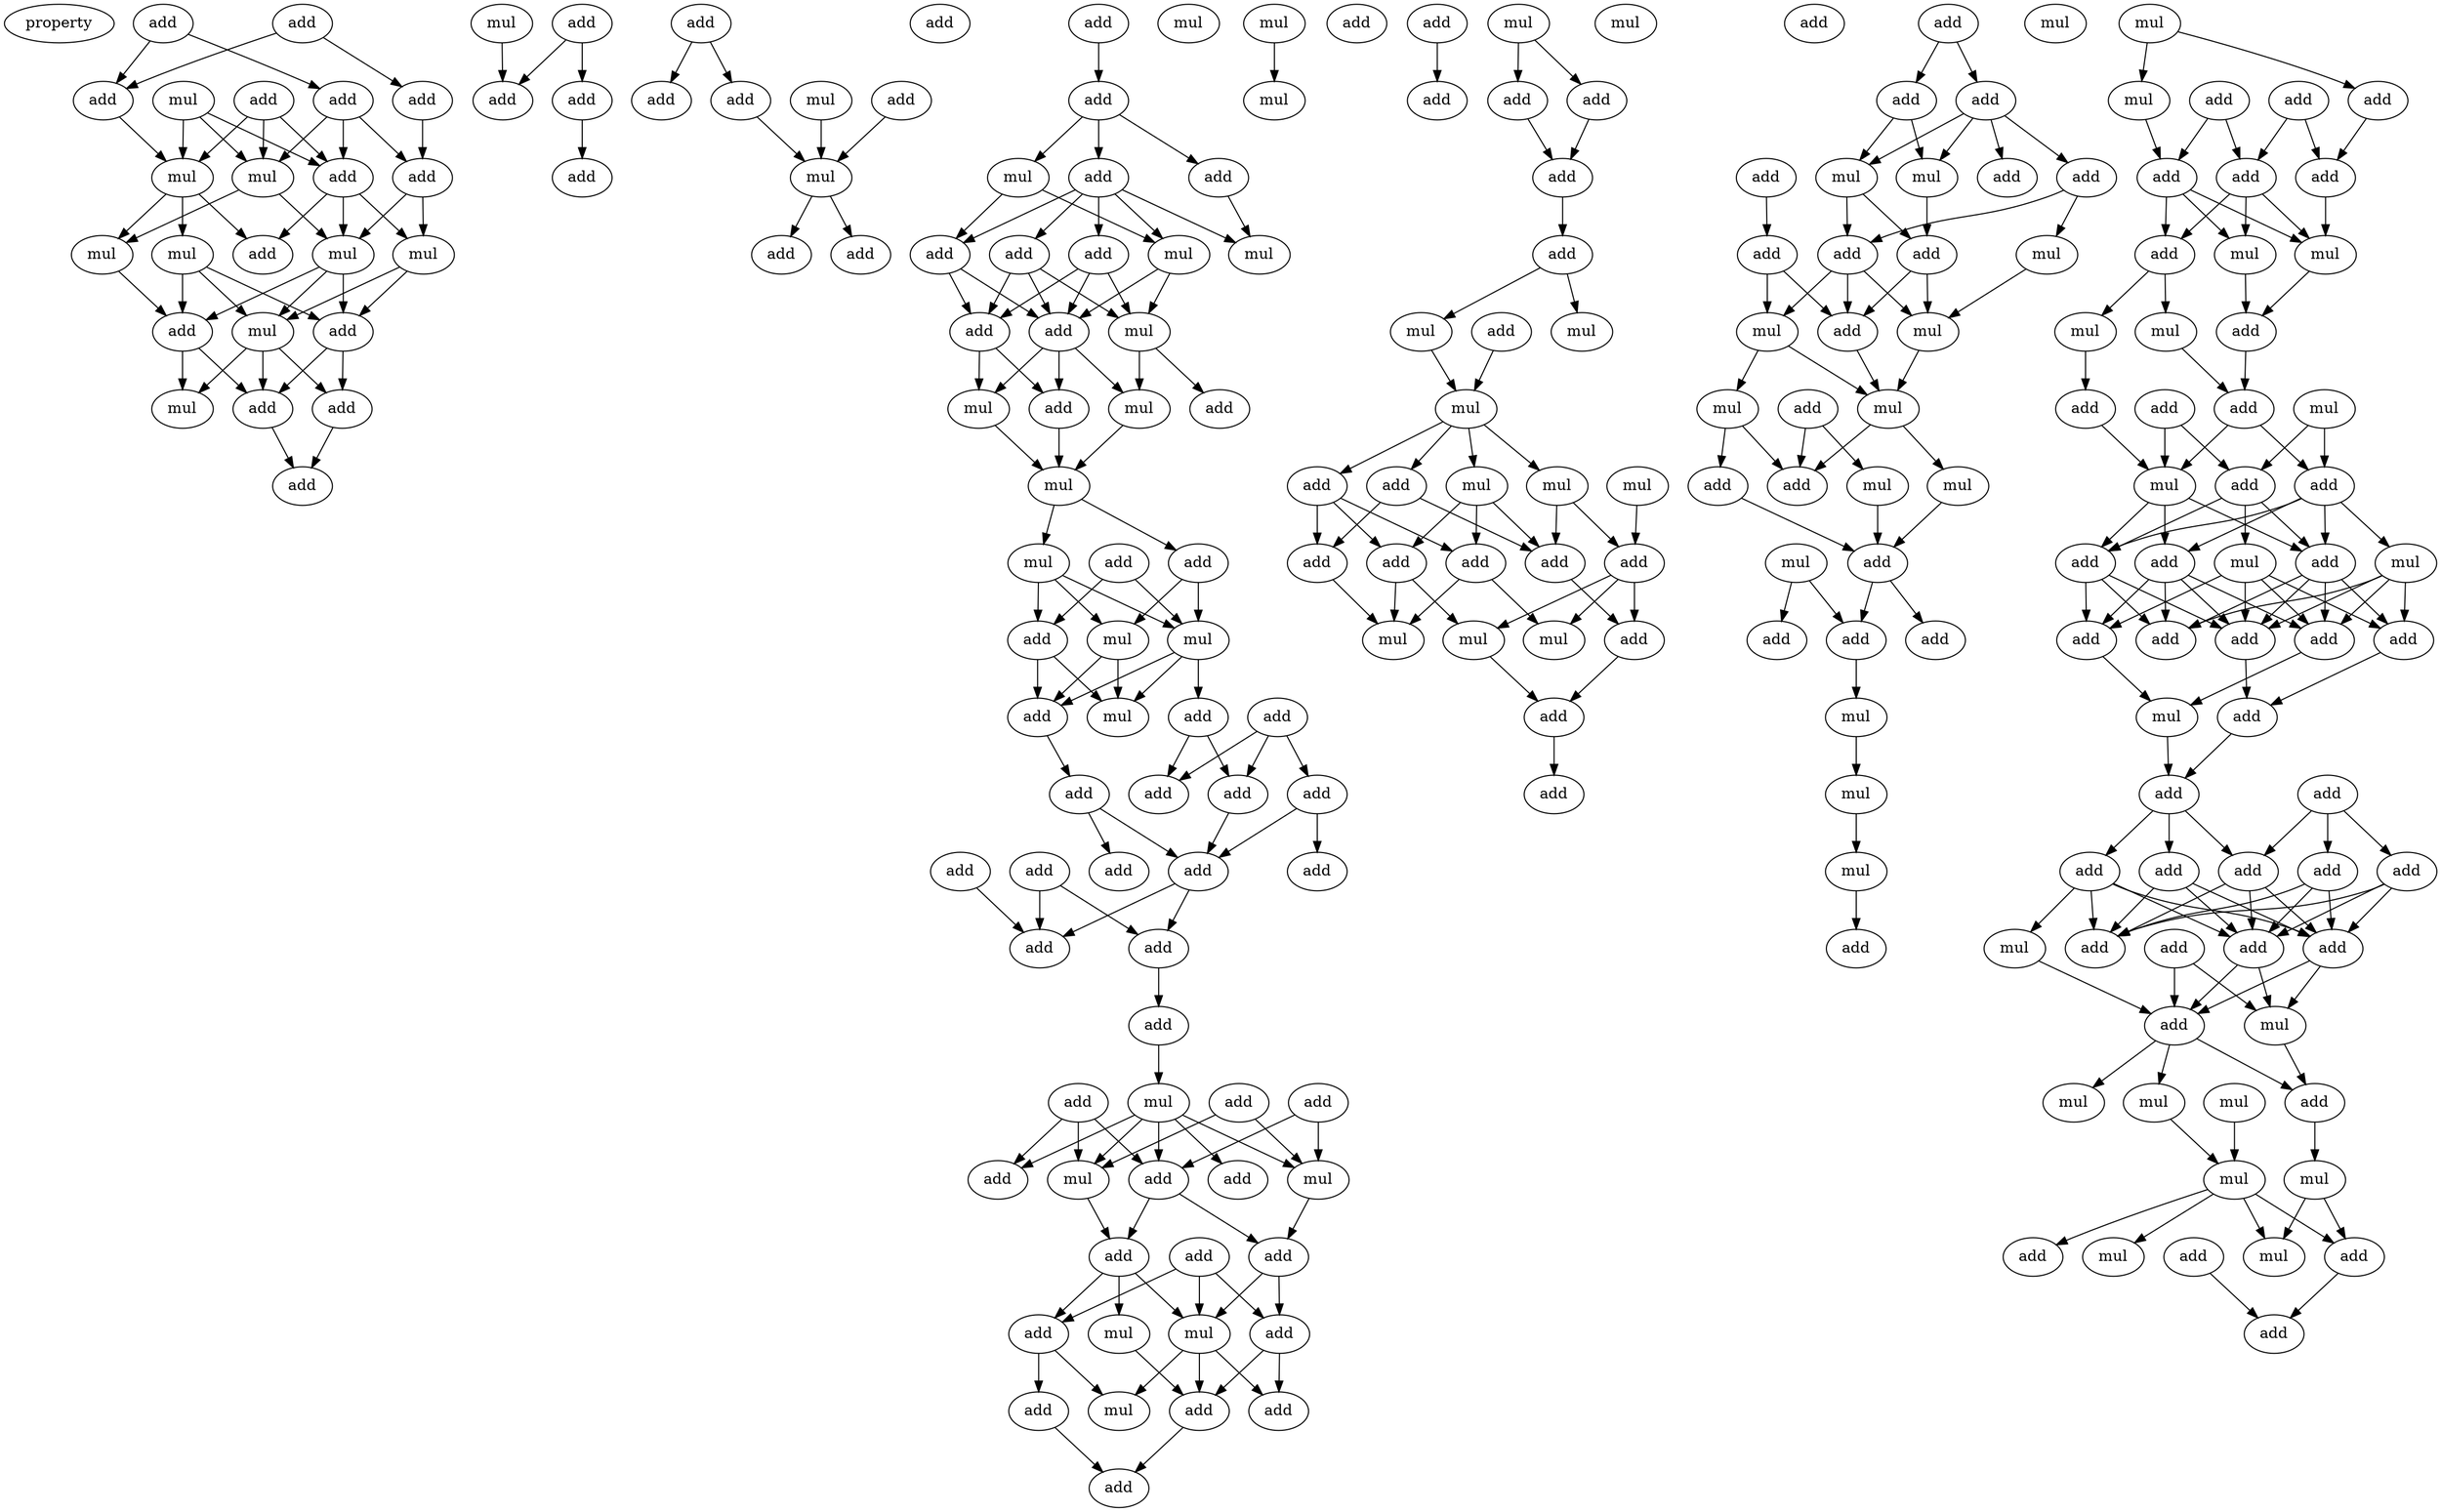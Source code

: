 digraph {
    node [fontcolor=black]
    property [mul=2,lf=1.3]
    0 [ label = add ];
    1 [ label = add ];
    2 [ label = add ];
    3 [ label = mul ];
    4 [ label = add ];
    5 [ label = add ];
    6 [ label = add ];
    7 [ label = mul ];
    8 [ label = add ];
    9 [ label = mul ];
    10 [ label = add ];
    11 [ label = mul ];
    12 [ label = mul ];
    13 [ label = add ];
    14 [ label = mul ];
    15 [ label = mul ];
    16 [ label = mul ];
    17 [ label = add ];
    18 [ label = add ];
    19 [ label = add ];
    20 [ label = mul ];
    21 [ label = add ];
    22 [ label = add ];
    23 [ label = add ];
    24 [ label = mul ];
    25 [ label = add ];
    26 [ label = add ];
    27 [ label = add ];
    28 [ label = mul ];
    29 [ label = add ];
    30 [ label = add ];
    31 [ label = add ];
    32 [ label = add ];
    33 [ label = mul ];
    34 [ label = add ];
    35 [ label = add ];
    36 [ label = add ];
    37 [ label = add ];
    38 [ label = add ];
    39 [ label = add ];
    40 [ label = add ];
    41 [ label = mul ];
    42 [ label = add ];
    43 [ label = mul ];
    44 [ label = mul ];
    45 [ label = add ];
    46 [ label = add ];
    47 [ label = add ];
    48 [ label = add ];
    49 [ label = mul ];
    50 [ label = add ];
    51 [ label = mul ];
    52 [ label = add ];
    53 [ label = mul ];
    54 [ label = mul ];
    55 [ label = add ];
    56 [ label = add ];
    57 [ label = mul ];
    58 [ label = mul ];
    59 [ label = add ];
    60 [ label = mul ];
    61 [ label = add ];
    62 [ label = add ];
    63 [ label = add ];
    64 [ label = mul ];
    65 [ label = add ];
    66 [ label = add ];
    67 [ label = add ];
    68 [ label = add ];
    69 [ label = add ];
    70 [ label = add ];
    71 [ label = add ];
    72 [ label = add ];
    73 [ label = add ];
    74 [ label = add ];
    75 [ label = add ];
    76 [ label = add ];
    77 [ label = add ];
    78 [ label = add ];
    79 [ label = add ];
    80 [ label = mul ];
    81 [ label = mul ];
    82 [ label = mul ];
    83 [ label = add ];
    84 [ label = add ];
    85 [ label = add ];
    86 [ label = add ];
    87 [ label = add ];
    88 [ label = add ];
    89 [ label = mul ];
    90 [ label = add ];
    91 [ label = mul ];
    92 [ label = add ];
    93 [ label = mul ];
    94 [ label = add ];
    95 [ label = mul ];
    96 [ label = add ];
    97 [ label = add ];
    98 [ label = add ];
    99 [ label = mul ];
    100 [ label = mul ];
    101 [ label = add ];
    102 [ label = add ];
    103 [ label = mul ];
    104 [ label = add ];
    105 [ label = add ];
    106 [ label = add ];
    107 [ label = add ];
    108 [ label = mul ];
    109 [ label = add ];
    110 [ label = add ];
    111 [ label = mul ];
    112 [ label = add ];
    113 [ label = mul ];
    114 [ label = mul ];
    115 [ label = add ];
    116 [ label = mul ];
    117 [ label = add ];
    118 [ label = mul ];
    119 [ label = mul ];
    120 [ label = add ];
    121 [ label = add ];
    122 [ label = add ];
    123 [ label = add ];
    124 [ label = add ];
    125 [ label = mul ];
    126 [ label = mul ];
    127 [ label = add ];
    128 [ label = mul ];
    129 [ label = add ];
    130 [ label = add ];
    131 [ label = add ];
    132 [ label = add ];
    133 [ label = add ];
    134 [ label = mul ];
    135 [ label = add ];
    136 [ label = add ];
    137 [ label = add ];
    138 [ label = mul ];
    139 [ label = add ];
    140 [ label = add ];
    141 [ label = add ];
    142 [ label = mul ];
    143 [ label = add ];
    144 [ label = mul ];
    145 [ label = mul ];
    146 [ label = add ];
    147 [ label = mul ];
    148 [ label = mul ];
    149 [ label = mul ];
    150 [ label = add ];
    151 [ label = add ];
    152 [ label = mul ];
    153 [ label = mul ];
    154 [ label = add ];
    155 [ label = mul ];
    156 [ label = add ];
    157 [ label = add ];
    158 [ label = add ];
    159 [ label = mul ];
    160 [ label = mul ];
    161 [ label = mul ];
    162 [ label = mul ];
    163 [ label = add ];
    164 [ label = add ];
    165 [ label = add ];
    166 [ label = mul ];
    167 [ label = add ];
    168 [ label = add ];
    169 [ label = add ];
    170 [ label = add ];
    171 [ label = add ];
    172 [ label = mul ];
    173 [ label = mul ];
    174 [ label = add ];
    175 [ label = mul ];
    176 [ label = mul ];
    177 [ label = add ];
    178 [ label = add ];
    179 [ label = add ];
    180 [ label = mul ];
    181 [ label = mul ];
    182 [ label = add ];
    183 [ label = add ];
    184 [ label = add ];
    185 [ label = add ];
    186 [ label = add ];
    187 [ label = mul ];
    188 [ label = mul ];
    189 [ label = add ];
    190 [ label = add ];
    191 [ label = add ];
    192 [ label = add ];
    193 [ label = add ];
    194 [ label = add ];
    195 [ label = mul ];
    196 [ label = add ];
    197 [ label = add ];
    198 [ label = add ];
    199 [ label = add ];
    200 [ label = add ];
    201 [ label = add ];
    202 [ label = add ];
    203 [ label = add ];
    204 [ label = mul ];
    205 [ label = add ];
    206 [ label = add ];
    207 [ label = add ];
    208 [ label = add ];
    209 [ label = mul ];
    210 [ label = mul ];
    211 [ label = mul ];
    212 [ label = mul ];
    213 [ label = add ];
    214 [ label = mul ];
    215 [ label = mul ];
    216 [ label = mul ];
    217 [ label = mul ];
    218 [ label = add ];
    219 [ label = add ];
    220 [ label = add ];
    221 [ label = add ];
    0 -> 2 [ name = 0 ];
    0 -> 6 [ name = 1 ];
    1 -> 5 [ name = 2 ];
    1 -> 6 [ name = 3 ];
    2 -> 8 [ name = 4 ];
    3 -> 7 [ name = 5 ];
    3 -> 9 [ name = 6 ];
    3 -> 10 [ name = 7 ];
    4 -> 7 [ name = 8 ];
    4 -> 9 [ name = 9 ];
    4 -> 10 [ name = 10 ];
    5 -> 8 [ name = 11 ];
    5 -> 9 [ name = 12 ];
    5 -> 10 [ name = 13 ];
    6 -> 7 [ name = 14 ];
    7 -> 12 [ name = 15 ];
    7 -> 13 [ name = 16 ];
    7 -> 14 [ name = 17 ];
    8 -> 11 [ name = 18 ];
    8 -> 15 [ name = 19 ];
    9 -> 14 [ name = 20 ];
    9 -> 15 [ name = 21 ];
    10 -> 11 [ name = 22 ];
    10 -> 13 [ name = 23 ];
    10 -> 15 [ name = 24 ];
    11 -> 16 [ name = 25 ];
    11 -> 17 [ name = 26 ];
    12 -> 16 [ name = 27 ];
    12 -> 17 [ name = 28 ];
    12 -> 18 [ name = 29 ];
    14 -> 18 [ name = 30 ];
    15 -> 16 [ name = 31 ];
    15 -> 17 [ name = 32 ];
    15 -> 18 [ name = 33 ];
    16 -> 19 [ name = 34 ];
    16 -> 20 [ name = 35 ];
    16 -> 21 [ name = 36 ];
    17 -> 19 [ name = 37 ];
    17 -> 21 [ name = 38 ];
    18 -> 19 [ name = 39 ];
    18 -> 20 [ name = 40 ];
    19 -> 23 [ name = 41 ];
    21 -> 23 [ name = 42 ];
    22 -> 25 [ name = 43 ];
    22 -> 26 [ name = 44 ];
    24 -> 25 [ name = 45 ];
    26 -> 31 [ name = 46 ];
    27 -> 29 [ name = 47 ];
    27 -> 32 [ name = 48 ];
    28 -> 33 [ name = 49 ];
    30 -> 33 [ name = 50 ];
    32 -> 33 [ name = 51 ];
    33 -> 34 [ name = 52 ];
    33 -> 37 [ name = 53 ];
    36 -> 38 [ name = 54 ];
    38 -> 39 [ name = 55 ];
    38 -> 40 [ name = 56 ];
    38 -> 41 [ name = 57 ];
    39 -> 42 [ name = 58 ];
    39 -> 43 [ name = 59 ];
    39 -> 44 [ name = 60 ];
    39 -> 45 [ name = 61 ];
    39 -> 46 [ name = 62 ];
    40 -> 44 [ name = 63 ];
    41 -> 43 [ name = 64 ];
    41 -> 46 [ name = 65 ];
    42 -> 47 [ name = 66 ];
    42 -> 48 [ name = 67 ];
    42 -> 49 [ name = 68 ];
    43 -> 48 [ name = 69 ];
    43 -> 49 [ name = 70 ];
    45 -> 47 [ name = 71 ];
    45 -> 48 [ name = 72 ];
    45 -> 49 [ name = 73 ];
    46 -> 47 [ name = 74 ];
    46 -> 48 [ name = 75 ];
    47 -> 51 [ name = 76 ];
    47 -> 52 [ name = 77 ];
    48 -> 51 [ name = 78 ];
    48 -> 52 [ name = 79 ];
    48 -> 53 [ name = 80 ];
    49 -> 50 [ name = 81 ];
    49 -> 53 [ name = 82 ];
    51 -> 54 [ name = 83 ];
    52 -> 54 [ name = 84 ];
    53 -> 54 [ name = 85 ];
    54 -> 56 [ name = 86 ];
    54 -> 57 [ name = 87 ];
    55 -> 58 [ name = 88 ];
    55 -> 59 [ name = 89 ];
    56 -> 58 [ name = 90 ];
    56 -> 60 [ name = 91 ];
    57 -> 58 [ name = 92 ];
    57 -> 59 [ name = 93 ];
    57 -> 60 [ name = 94 ];
    58 -> 61 [ name = 95 ];
    58 -> 63 [ name = 96 ];
    58 -> 64 [ name = 97 ];
    59 -> 63 [ name = 98 ];
    59 -> 64 [ name = 99 ];
    60 -> 63 [ name = 100 ];
    60 -> 64 [ name = 101 ];
    61 -> 65 [ name = 102 ];
    61 -> 68 [ name = 103 ];
    62 -> 65 [ name = 104 ];
    62 -> 66 [ name = 105 ];
    62 -> 68 [ name = 106 ];
    63 -> 67 [ name = 107 ];
    66 -> 69 [ name = 108 ];
    66 -> 70 [ name = 109 ];
    67 -> 69 [ name = 110 ];
    67 -> 72 [ name = 111 ];
    68 -> 69 [ name = 112 ];
    69 -> 74 [ name = 113 ];
    69 -> 75 [ name = 114 ];
    71 -> 74 [ name = 115 ];
    71 -> 75 [ name = 116 ];
    73 -> 74 [ name = 117 ];
    75 -> 76 [ name = 118 ];
    76 -> 80 [ name = 119 ];
    77 -> 81 [ name = 120 ];
    77 -> 83 [ name = 121 ];
    78 -> 82 [ name = 122 ];
    78 -> 83 [ name = 123 ];
    78 -> 85 [ name = 124 ];
    79 -> 81 [ name = 125 ];
    79 -> 82 [ name = 126 ];
    80 -> 81 [ name = 127 ];
    80 -> 82 [ name = 128 ];
    80 -> 83 [ name = 129 ];
    80 -> 84 [ name = 130 ];
    80 -> 85 [ name = 131 ];
    81 -> 88 [ name = 132 ];
    82 -> 86 [ name = 133 ];
    83 -> 86 [ name = 134 ];
    83 -> 88 [ name = 135 ];
    86 -> 89 [ name = 136 ];
    86 -> 90 [ name = 137 ];
    86 -> 91 [ name = 138 ];
    87 -> 90 [ name = 139 ];
    87 -> 91 [ name = 140 ];
    87 -> 92 [ name = 141 ];
    88 -> 91 [ name = 142 ];
    88 -> 92 [ name = 143 ];
    89 -> 94 [ name = 144 ];
    90 -> 95 [ name = 145 ];
    90 -> 96 [ name = 146 ];
    91 -> 94 [ name = 147 ];
    91 -> 95 [ name = 148 ];
    91 -> 97 [ name = 149 ];
    92 -> 94 [ name = 150 ];
    92 -> 97 [ name = 151 ];
    94 -> 98 [ name = 152 ];
    96 -> 98 [ name = 153 ];
    99 -> 100 [ name = 154 ];
    102 -> 106 [ name = 155 ];
    103 -> 104 [ name = 156 ];
    103 -> 105 [ name = 157 ];
    104 -> 107 [ name = 158 ];
    105 -> 107 [ name = 159 ];
    107 -> 109 [ name = 160 ];
    109 -> 111 [ name = 161 ];
    109 -> 113 [ name = 162 ];
    111 -> 114 [ name = 163 ];
    112 -> 114 [ name = 164 ];
    114 -> 115 [ name = 165 ];
    114 -> 116 [ name = 166 ];
    114 -> 117 [ name = 167 ];
    114 -> 119 [ name = 168 ];
    115 -> 120 [ name = 169 ];
    115 -> 122 [ name = 170 ];
    116 -> 122 [ name = 171 ];
    116 -> 123 [ name = 172 ];
    117 -> 120 [ name = 173 ];
    117 -> 121 [ name = 174 ];
    117 -> 124 [ name = 175 ];
    118 -> 123 [ name = 176 ];
    119 -> 121 [ name = 177 ];
    119 -> 122 [ name = 178 ];
    119 -> 124 [ name = 179 ];
    120 -> 126 [ name = 180 ];
    121 -> 126 [ name = 181 ];
    121 -> 128 [ name = 182 ];
    122 -> 127 [ name = 183 ];
    123 -> 125 [ name = 184 ];
    123 -> 127 [ name = 185 ];
    123 -> 128 [ name = 186 ];
    124 -> 125 [ name = 187 ];
    124 -> 126 [ name = 188 ];
    125 -> 129 [ name = 189 ];
    127 -> 129 [ name = 190 ];
    129 -> 130 [ name = 191 ];
    131 -> 132 [ name = 192 ];
    131 -> 133 [ name = 193 ];
    132 -> 134 [ name = 194 ];
    132 -> 138 [ name = 195 ];
    133 -> 134 [ name = 196 ];
    133 -> 136 [ name = 197 ];
    133 -> 137 [ name = 198 ];
    133 -> 138 [ name = 199 ];
    134 -> 140 [ name = 200 ];
    135 -> 141 [ name = 201 ];
    136 -> 139 [ name = 202 ];
    136 -> 142 [ name = 203 ];
    138 -> 139 [ name = 204 ];
    138 -> 140 [ name = 205 ];
    139 -> 143 [ name = 206 ];
    139 -> 144 [ name = 207 ];
    139 -> 145 [ name = 208 ];
    140 -> 143 [ name = 209 ];
    140 -> 144 [ name = 210 ];
    141 -> 143 [ name = 211 ];
    141 -> 145 [ name = 212 ];
    142 -> 144 [ name = 213 ];
    143 -> 148 [ name = 214 ];
    144 -> 148 [ name = 215 ];
    145 -> 147 [ name = 216 ];
    145 -> 148 [ name = 217 ];
    146 -> 151 [ name = 218 ];
    146 -> 152 [ name = 219 ];
    147 -> 150 [ name = 220 ];
    147 -> 151 [ name = 221 ];
    148 -> 151 [ name = 222 ];
    148 -> 153 [ name = 223 ];
    150 -> 154 [ name = 224 ];
    152 -> 154 [ name = 225 ];
    153 -> 154 [ name = 226 ];
    154 -> 157 [ name = 227 ];
    154 -> 158 [ name = 228 ];
    155 -> 156 [ name = 229 ];
    155 -> 157 [ name = 230 ];
    157 -> 159 [ name = 231 ];
    159 -> 160 [ name = 232 ];
    160 -> 162 [ name = 233 ];
    161 -> 163 [ name = 234 ];
    161 -> 166 [ name = 235 ];
    162 -> 165 [ name = 236 ];
    163 -> 168 [ name = 237 ];
    164 -> 168 [ name = 238 ];
    164 -> 170 [ name = 239 ];
    166 -> 169 [ name = 240 ];
    167 -> 169 [ name = 241 ];
    167 -> 170 [ name = 242 ];
    168 -> 173 [ name = 243 ];
    169 -> 171 [ name = 244 ];
    169 -> 172 [ name = 245 ];
    169 -> 173 [ name = 246 ];
    170 -> 171 [ name = 247 ];
    170 -> 172 [ name = 248 ];
    170 -> 173 [ name = 249 ];
    171 -> 175 [ name = 250 ];
    171 -> 176 [ name = 251 ];
    172 -> 174 [ name = 252 ];
    173 -> 174 [ name = 253 ];
    174 -> 177 [ name = 254 ];
    175 -> 177 [ name = 255 ];
    176 -> 179 [ name = 256 ];
    177 -> 181 [ name = 257 ];
    177 -> 183 [ name = 258 ];
    178 -> 181 [ name = 259 ];
    178 -> 182 [ name = 260 ];
    179 -> 181 [ name = 261 ];
    180 -> 182 [ name = 262 ];
    180 -> 183 [ name = 263 ];
    181 -> 184 [ name = 264 ];
    181 -> 185 [ name = 265 ];
    181 -> 186 [ name = 266 ];
    182 -> 184 [ name = 267 ];
    182 -> 185 [ name = 268 ];
    182 -> 188 [ name = 269 ];
    183 -> 184 [ name = 270 ];
    183 -> 185 [ name = 271 ];
    183 -> 186 [ name = 272 ];
    183 -> 187 [ name = 273 ];
    184 -> 190 [ name = 274 ];
    184 -> 192 [ name = 275 ];
    184 -> 193 [ name = 276 ];
    185 -> 189 [ name = 277 ];
    185 -> 190 [ name = 278 ];
    185 -> 191 [ name = 279 ];
    185 -> 193 [ name = 280 ];
    186 -> 189 [ name = 281 ];
    186 -> 190 [ name = 282 ];
    186 -> 192 [ name = 283 ];
    186 -> 193 [ name = 284 ];
    187 -> 189 [ name = 285 ];
    187 -> 190 [ name = 286 ];
    187 -> 191 [ name = 287 ];
    187 -> 193 [ name = 288 ];
    188 -> 189 [ name = 289 ];
    188 -> 190 [ name = 290 ];
    188 -> 191 [ name = 291 ];
    188 -> 192 [ name = 292 ];
    189 -> 195 [ name = 293 ];
    190 -> 194 [ name = 294 ];
    191 -> 194 [ name = 295 ];
    192 -> 195 [ name = 296 ];
    194 -> 197 [ name = 297 ];
    195 -> 197 [ name = 298 ];
    196 -> 198 [ name = 299 ];
    196 -> 200 [ name = 300 ];
    196 -> 201 [ name = 301 ];
    197 -> 199 [ name = 302 ];
    197 -> 200 [ name = 303 ];
    197 -> 202 [ name = 304 ];
    198 -> 205 [ name = 305 ];
    198 -> 206 [ name = 306 ];
    198 -> 207 [ name = 307 ];
    199 -> 205 [ name = 308 ];
    199 -> 206 [ name = 309 ];
    199 -> 207 [ name = 310 ];
    200 -> 205 [ name = 311 ];
    200 -> 206 [ name = 312 ];
    200 -> 207 [ name = 313 ];
    201 -> 205 [ name = 314 ];
    201 -> 206 [ name = 315 ];
    201 -> 207 [ name = 316 ];
    202 -> 204 [ name = 317 ];
    202 -> 205 [ name = 318 ];
    202 -> 206 [ name = 319 ];
    202 -> 207 [ name = 320 ];
    203 -> 208 [ name = 321 ];
    203 -> 209 [ name = 322 ];
    204 -> 208 [ name = 323 ];
    205 -> 208 [ name = 324 ];
    205 -> 209 [ name = 325 ];
    206 -> 208 [ name = 326 ];
    206 -> 209 [ name = 327 ];
    208 -> 210 [ name = 328 ];
    208 -> 212 [ name = 329 ];
    208 -> 213 [ name = 330 ];
    209 -> 213 [ name = 331 ];
    211 -> 215 [ name = 332 ];
    212 -> 215 [ name = 333 ];
    213 -> 214 [ name = 334 ];
    214 -> 216 [ name = 335 ];
    214 -> 219 [ name = 336 ];
    215 -> 216 [ name = 337 ];
    215 -> 217 [ name = 338 ];
    215 -> 218 [ name = 339 ];
    215 -> 219 [ name = 340 ];
    219 -> 221 [ name = 341 ];
    220 -> 221 [ name = 342 ];
}

